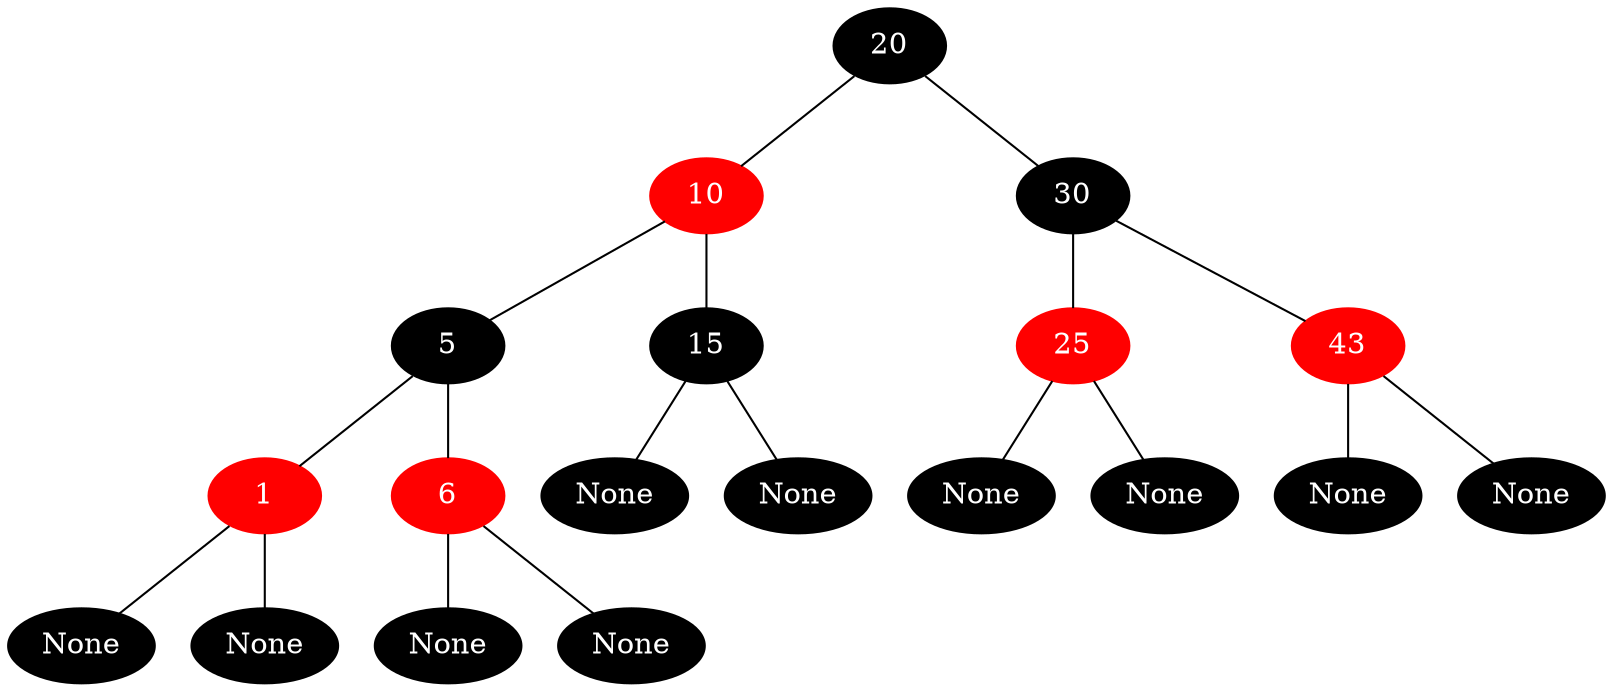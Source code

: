 graph {
	 0 [label="20", color=black, style=filled, fontcolor=white];
	 1 [label="10", color=red, style=filled, fontcolor=white];
	 2 [label="5", color=black, style=filled, fontcolor=white];
	 3 [label="1", color=red, style=filled, fontcolor=white];
	 4 [label="None", color=black, style=filled, fontcolor=white];
	 5 [label="None", color=black, style=filled, fontcolor=white];
	 6 [label="6", color=red, style=filled, fontcolor=white];
	 7 [label="None", color=black, style=filled, fontcolor=white];
	 8 [label="None", color=black, style=filled, fontcolor=white];
	 9 [label="15", color=black, style=filled, fontcolor=white];
	 10 [label="None", color=black, style=filled, fontcolor=white];
	 11 [label="None", color=black, style=filled, fontcolor=white];
	 12 [label="30", color=black, style=filled, fontcolor=white];
	 13 [label="25", color=red, style=filled, fontcolor=white];
	 14 [label="None", color=black, style=filled, fontcolor=white];
	 15 [label="None", color=black, style=filled, fontcolor=white];
	 16 [label="43", color=red, style=filled, fontcolor=white];
	 17 [label="None", color=black, style=filled, fontcolor=white];
	 18 [label="None", color=black, style=filled, fontcolor=white];
	 0 -- 1;
	 1 -- 2;
	 2 -- 3;
	 3 -- 4;
	 3 -- 5;
	 2 -- 6;
	 6 -- 7;
	 6 -- 8;
	 1 -- 9;
	 9 -- 10;
	 9 -- 11;
	 0 -- 12;
	 12 -- 13;
	 13 -- 14;
	 13 -- 15;
	 12 -- 16;
	 16 -- 17;
	 16 -- 18;
}
